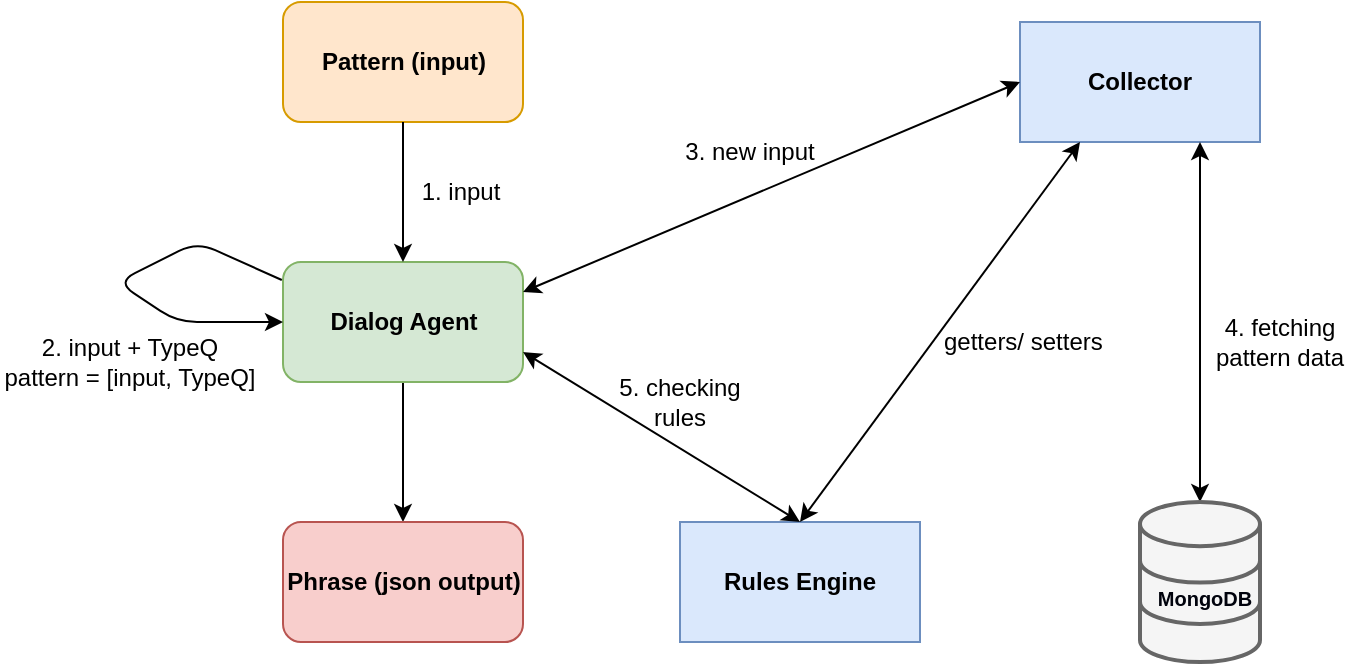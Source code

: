 <mxfile version="10.6.6" type="device"><diagram id="xJtiIzQv0Pmx_HS9TfgW" name="Page-1"><mxGraphModel dx="1010" dy="550" grid="1" gridSize="10" guides="1" tooltips="1" connect="1" arrows="1" fold="1" page="1" pageScale="1" pageWidth="827" pageHeight="1169" background="none" math="0" shadow="0"><root><mxCell id="0"/><mxCell id="1" parent="0"/><mxCell id="kAqP_AyHvObdunhRsCsu-1" value="Pattern (input)" style="rounded=1;whiteSpace=wrap;html=1;fillColor=#ffe6cc;strokeColor=#d79b00;gradientColor=none;shadow=0;strokeWidth=1;fontStyle=1" parent="1" vertex="1"><mxGeometry x="181.5" y="30" width="120" height="60" as="geometry"/></mxCell><mxCell id="xrpBH9dy14T-wxjVJhdI-2" style="edgeStyle=orthogonalEdgeStyle;rounded=0;orthogonalLoop=1;jettySize=auto;html=1;exitX=0.5;exitY=1;exitDx=0;exitDy=0;" edge="1" parent="1" source="kAqP_AyHvObdunhRsCsu-2" target="xrpBH9dy14T-wxjVJhdI-1"><mxGeometry relative="1" as="geometry"/></mxCell><mxCell id="kAqP_AyHvObdunhRsCsu-2" value="Dialog Agent" style="rounded=1;whiteSpace=wrap;html=1;fillColor=#d5e8d4;strokeColor=#82b366;fontStyle=1" parent="1" vertex="1"><mxGeometry x="181.5" y="160" width="120" height="60" as="geometry"/></mxCell><mxCell id="kAqP_AyHvObdunhRsCsu-4" value="Rules Engine" style="rounded=0;whiteSpace=wrap;html=1;shadow=0;strokeWidth=1;fontStyle=1;fillColor=#dae8fc;strokeColor=#6c8ebf;" parent="1" vertex="1"><mxGeometry x="380" y="290" width="120" height="60" as="geometry"/></mxCell><mxCell id="kAqP_AyHvObdunhRsCsu-5" value="Collector&lt;br&gt;" style="rounded=0;whiteSpace=wrap;html=1;shadow=0;strokeWidth=1;fillColor=#dae8fc;strokeColor=#6c8ebf;fontStyle=1" parent="1" vertex="1"><mxGeometry x="550" y="40" width="120" height="60" as="geometry"/></mxCell><mxCell id="kAqP_AyHvObdunhRsCsu-6" value="" style="endArrow=classic;html=1;exitX=0.5;exitY=1;exitDx=0;exitDy=0;entryX=0.5;entryY=0;entryDx=0;entryDy=0;" parent="1" source="kAqP_AyHvObdunhRsCsu-1" target="kAqP_AyHvObdunhRsCsu-2" edge="1"><mxGeometry width="50" height="50" relative="1" as="geometry"><mxPoint x="241.5" y="100" as="sourcePoint"/><mxPoint x="242.5" y="150" as="targetPoint"/></mxGeometry></mxCell><mxCell id="kAqP_AyHvObdunhRsCsu-9" value="" style="endArrow=classic;startArrow=classic;html=1;exitX=0.75;exitY=1;exitDx=0;exitDy=0;" parent="1" source="kAqP_AyHvObdunhRsCsu-5" edge="1"><mxGeometry width="50" height="50" relative="1" as="geometry"><mxPoint x="690" y="280" as="sourcePoint"/><mxPoint x="640" y="280" as="targetPoint"/></mxGeometry></mxCell><mxCell id="kAqP_AyHvObdunhRsCsu-10" value="" style="endArrow=classic;startArrow=classic;html=1;entryX=0;entryY=0.5;entryDx=0;entryDy=0;exitX=1;exitY=0.25;exitDx=0;exitDy=0;" parent="1" source="kAqP_AyHvObdunhRsCsu-2" target="kAqP_AyHvObdunhRsCsu-5" edge="1"><mxGeometry width="50" height="50" relative="1" as="geometry"><mxPoint x="499.5" y="225" as="sourcePoint"/><mxPoint x="549.5" y="175" as="targetPoint"/></mxGeometry></mxCell><mxCell id="kAqP_AyHvObdunhRsCsu-11" value="" style="endArrow=classic;startArrow=classic;html=1;entryX=1;entryY=0.75;entryDx=0;entryDy=0;exitX=0.5;exitY=0;exitDx=0;exitDy=0;" parent="1" source="kAqP_AyHvObdunhRsCsu-4" target="kAqP_AyHvObdunhRsCsu-2" edge="1"><mxGeometry width="50" height="50" relative="1" as="geometry"><mxPoint x="400" y="300" as="sourcePoint"/><mxPoint x="450" y="250" as="targetPoint"/></mxGeometry></mxCell><mxCell id="kAqP_AyHvObdunhRsCsu-12" value="" style="endArrow=classic;startArrow=classic;html=1;exitX=0.5;exitY=0;exitDx=0;exitDy=0;entryX=0.25;entryY=1;entryDx=0;entryDy=0;" parent="1" source="kAqP_AyHvObdunhRsCsu-4" target="kAqP_AyHvObdunhRsCsu-5" edge="1"><mxGeometry width="50" height="50" relative="1" as="geometry"><mxPoint x="490" y="315" as="sourcePoint"/><mxPoint x="660" y="99" as="targetPoint"/></mxGeometry></mxCell><mxCell id="kAqP_AyHvObdunhRsCsu-13" value="1. input&lt;br&gt;" style="text;html=1;strokeColor=none;fillColor=none;align=center;verticalAlign=middle;whiteSpace=wrap;rounded=0;shadow=0;" parent="1" vertex="1"><mxGeometry x="241.5" y="115" width="57" height="20" as="geometry"/></mxCell><mxCell id="kAqP_AyHvObdunhRsCsu-17" value="" style="endArrow=classic;html=1;entryX=0;entryY=0.5;entryDx=0;entryDy=0;exitX=-0.005;exitY=0.15;exitDx=0;exitDy=0;exitPerimeter=0;" parent="1" source="kAqP_AyHvObdunhRsCsu-2" target="kAqP_AyHvObdunhRsCsu-2" edge="1"><mxGeometry width="50" height="50" relative="1" as="geometry"><mxPoint x="58.5" y="160" as="sourcePoint"/><mxPoint x="138.5" y="200" as="targetPoint"/><Array as="points"><mxPoint x="138.5" y="150"/><mxPoint x="98.5" y="170"/><mxPoint x="128.5" y="190"/></Array></mxGeometry></mxCell><mxCell id="kAqP_AyHvObdunhRsCsu-18" value="2. input + TypeQ&lt;br&gt;pattern = [input, TypeQ]&lt;br&gt;" style="text;html=1;strokeColor=none;fillColor=none;align=center;verticalAlign=middle;whiteSpace=wrap;rounded=0;shadow=0;" parent="1" vertex="1"><mxGeometry x="40" y="200" width="130" height="20" as="geometry"/></mxCell><mxCell id="kAqP_AyHvObdunhRsCsu-19" value="3. new input" style="text;html=1;strokeColor=none;fillColor=none;align=center;verticalAlign=middle;whiteSpace=wrap;rounded=0;shadow=0;" parent="1" vertex="1"><mxGeometry x="365" y="95" width="100" height="20" as="geometry"/></mxCell><mxCell id="kAqP_AyHvObdunhRsCsu-21" value="4. fetching pattern data" style="text;html=1;strokeColor=none;fillColor=none;align=center;verticalAlign=middle;whiteSpace=wrap;rounded=0;shadow=0;" parent="1" vertex="1"><mxGeometry x="635" y="190" width="90" height="20" as="geometry"/></mxCell><mxCell id="kAqP_AyHvObdunhRsCsu-23" value="5. checking rules" style="text;html=1;strokeColor=none;fillColor=none;align=center;verticalAlign=middle;whiteSpace=wrap;rounded=0;shadow=0;" parent="1" vertex="1"><mxGeometry x="345" y="220" width="70" height="20" as="geometry"/></mxCell><mxCell id="kAqP_AyHvObdunhRsCsu-24" value="getters/ setters" style="text;html=1;resizable=0;points=[];autosize=1;align=left;verticalAlign=top;spacingTop=-4;" parent="1" vertex="1"><mxGeometry x="510" y="190" width="90" height="20" as="geometry"/></mxCell><mxCell id="xrpBH9dy14T-wxjVJhdI-1" value="Phrase (json output)" style="rounded=1;whiteSpace=wrap;html=1;fillColor=#f8cecc;strokeColor=#b85450;shadow=0;strokeWidth=1;fontStyle=1" vertex="1" parent="1"><mxGeometry x="181.5" y="290" width="120" height="60" as="geometry"/></mxCell><mxCell id="xrpBH9dy14T-wxjVJhdI-8" value="" style="html=1;verticalLabelPosition=bottom;align=center;labelBackgroundColor=#ffffff;verticalAlign=top;strokeWidth=2;strokeColor=#666666;fillColor=#f5f5f5;shadow=0;dashed=0;shape=mxgraph.ios7.icons.data;fontColor=#333333;" vertex="1" parent="1"><mxGeometry x="610" y="280" width="60" height="80" as="geometry"/></mxCell><mxCell id="xrpBH9dy14T-wxjVJhdI-11" value="MongoDB" style="text;html=1;align=center;verticalAlign=middle;whiteSpace=wrap;rounded=0;fontStyle=1;fontColor=#01030D;fontSize=10;" vertex="1" parent="1"><mxGeometry x="625" y="320" width="35" height="15" as="geometry"/></mxCell></root></mxGraphModel></diagram></mxfile>